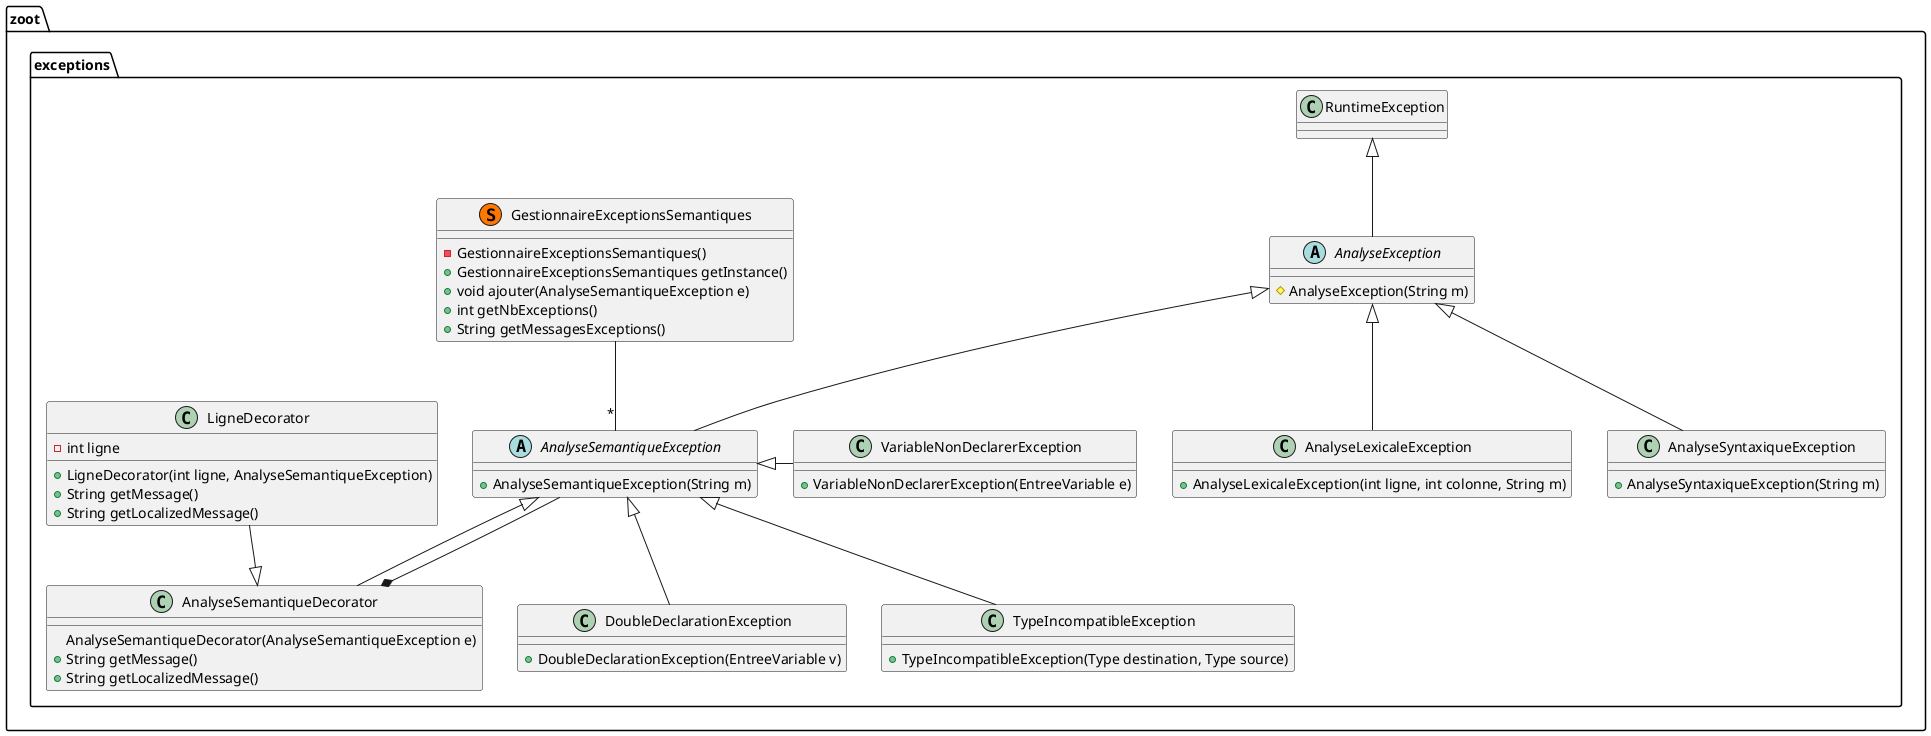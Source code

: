 @startuml "Package exceptions"

namespace zoot.exceptions {
    ' Includes
    ' Classes
    abstract class AnalyseException {
        # AnalyseException(String m)
    }

    class AnalyseLexicaleException {
        + AnalyseLexicaleException(int ligne, int colonne, String m)
    }

    class AnalyseSyntaxiqueException {
        + AnalyseSyntaxiqueException(String m)
    }

    abstract class AnalyseSemantiqueException {
        + AnalyseSemantiqueException(String m)
    }

    class GestionnaireExceptionsSemantiques << (S,#FF7700) >> {
        - GestionnaireExceptionsSemantiques()
        + GestionnaireExceptionsSemantiques getInstance()
        + void ajouter(AnalyseSemantiqueException e)
        + int getNbExceptions()
        + String getMessagesExceptions()
    }

    class AnalyseSemantiqueDecorator {
        AnalyseSemantiqueDecorator(AnalyseSemantiqueException e)
        + String getMessage()
        + String getLocalizedMessage()
    }

    class DoubleDeclarationException {
        + DoubleDeclarationException(EntreeVariable v)
    }

    class TypeIncompatibleException {
        + TypeIncompatibleException(Type destination, Type source)
    }

    class VariableNonDeclarerException {
        + VariableNonDeclarerException(EntreeVariable e)
    }

    class LigneDecorator {
        - int ligne
        + LigneDecorator(int ligne, AnalyseSemantiqueException)
        + String getMessage()
        + String getLocalizedMessage()
    }

    ' Relations entre les classes
    AnalyseException -up-|> RuntimeException
    AnalyseLexicaleException -up-|> AnalyseException
    AnalyseSyntaxiqueException -up-|> AnalyseException
    AnalyseSemantiqueException -up-|> AnalyseException
    AnalyseSemantiqueDecorator -up-|> AnalyseSemantiqueException
    AnalyseSemantiqueDecorator *-- AnalyseSemantiqueException
    DoubleDeclarationException -up-|> AnalyseSemantiqueException
    TypeIncompatibleException -up-|> AnalyseSemantiqueException
    VariableNonDeclarerException -left-|> AnalyseSemantiqueException
    LigneDecorator --|> AnalyseSemantiqueDecorator
    GestionnaireExceptionsSemantiques -down-"*" AnalyseSemantiqueException
}
@enduml